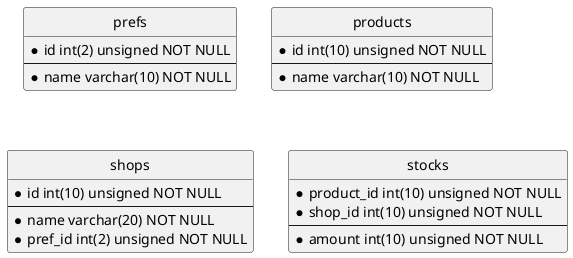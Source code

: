 @startuml Basic_DB/02/08

hide circle

entity prefs {
	* id int(2) unsigned NOT NULL
	--
	* name varchar(10) NOT NULL
}

entity products {
	* id int(10) unsigned NOT NULL
	--
	* name varchar(10) NOT NULL
}

entity shops {
	* id int(10) unsigned NOT NULL
	--
	* name varchar(20) NOT NULL
	* pref_id int(2) unsigned NOT NULL
}

entity stocks {
	* product_id int(10) unsigned NOT NULL
	* shop_id int(10) unsigned NOT NULL
	--
	* amount int(10) unsigned NOT NULL
}

@enduml